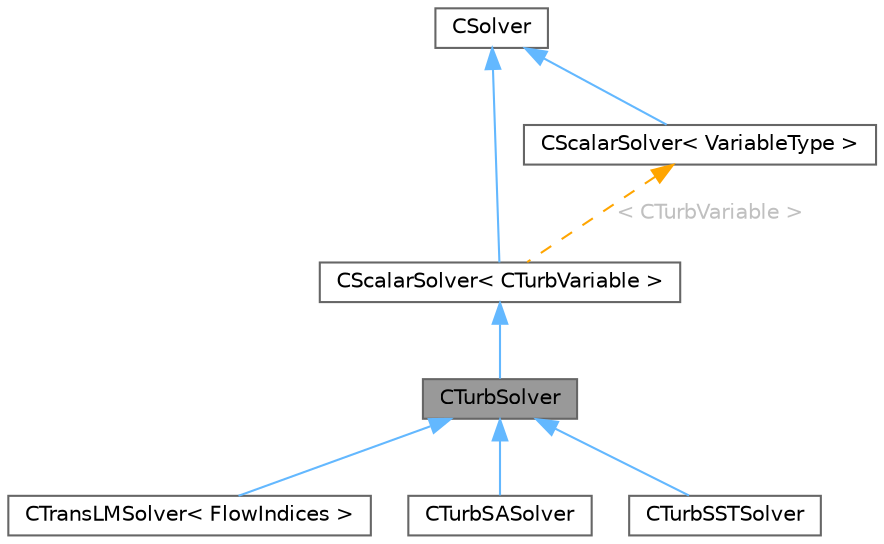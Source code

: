 digraph "CTurbSolver"
{
 // LATEX_PDF_SIZE
  bgcolor="transparent";
  edge [fontname=Helvetica,fontsize=10,labelfontname=Helvetica,labelfontsize=10];
  node [fontname=Helvetica,fontsize=10,shape=box,height=0.2,width=0.4];
  Node1 [id="Node000001",label="CTurbSolver",height=0.2,width=0.4,color="gray40", fillcolor="grey60", style="filled", fontcolor="black",tooltip="Main class for defining the turbulence model solver."];
  Node2 -> Node1 [id="edge1_Node000001_Node000002",dir="back",color="steelblue1",style="solid",tooltip=" "];
  Node2 [id="Node000002",label="CScalarSolver\< CTurbVariable \>",height=0.2,width=0.4,color="gray40", fillcolor="white", style="filled",URL="$classCScalarSolver.html",tooltip=" "];
  Node3 -> Node2 [id="edge2_Node000002_Node000003",dir="back",color="steelblue1",style="solid",tooltip=" "];
  Node3 [id="Node000003",label="CSolver",height=0.2,width=0.4,color="gray40", fillcolor="white", style="filled",URL="$classCSolver.html",tooltip=" "];
  Node4 -> Node2 [id="edge3_Node000002_Node000004",dir="back",color="orange",style="dashed",tooltip=" ",label=" \< CTurbVariable \>",fontcolor="grey" ];
  Node4 [id="Node000004",label="CScalarSolver\< VariableType \>",height=0.2,width=0.4,color="gray40", fillcolor="white", style="filled",URL="$classCScalarSolver.html",tooltip="Main class for defining a scalar solver."];
  Node3 -> Node4 [id="edge4_Node000004_Node000003",dir="back",color="steelblue1",style="solid",tooltip=" "];
  Node1 -> Node5 [id="edge5_Node000001_Node000005",dir="back",color="steelblue1",style="solid",tooltip=" "];
  Node5 [id="Node000005",label="CTransLMSolver\< FlowIndices \>",height=0.2,width=0.4,color="gray40", fillcolor="white", style="filled",URL="$classCTransLMSolver.html",tooltip="Main class for defining the transition model solver."];
  Node1 -> Node6 [id="edge6_Node000001_Node000006",dir="back",color="steelblue1",style="solid",tooltip=" "];
  Node6 [id="Node000006",label="CTurbSASolver",height=0.2,width=0.4,color="gray40", fillcolor="white", style="filled",URL="$classCTurbSASolver.html",tooltip="Main class for defining the turbulence model solver."];
  Node1 -> Node7 [id="edge7_Node000001_Node000007",dir="back",color="steelblue1",style="solid",tooltip=" "];
  Node7 [id="Node000007",label="CTurbSSTSolver",height=0.2,width=0.4,color="gray40", fillcolor="white", style="filled",URL="$classCTurbSSTSolver.html",tooltip="Main class for defining the turbulence model solver."];
}

